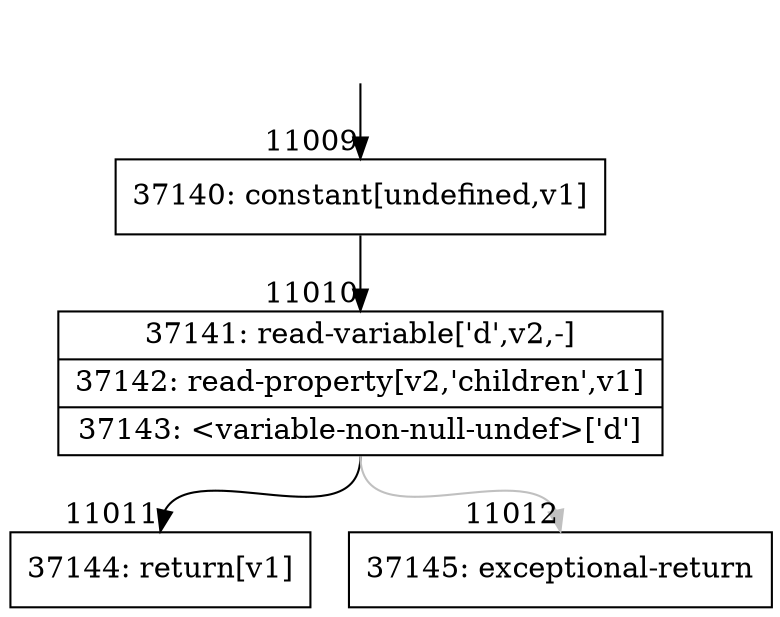 digraph {
rankdir="TD"
BB_entry1007[shape=none,label=""];
BB_entry1007 -> BB11009 [tailport=s, headport=n, headlabel="    11009"]
BB11009 [shape=record label="{37140: constant[undefined,v1]}" ] 
BB11009 -> BB11010 [tailport=s, headport=n, headlabel="      11010"]
BB11010 [shape=record label="{37141: read-variable['d',v2,-]|37142: read-property[v2,'children',v1]|37143: \<variable-non-null-undef\>['d']}" ] 
BB11010 -> BB11011 [tailport=s, headport=n, headlabel="      11011"]
BB11010 -> BB11012 [tailport=s, headport=n, color=gray, headlabel="      11012"]
BB11011 [shape=record label="{37144: return[v1]}" ] 
BB11012 [shape=record label="{37145: exceptional-return}" ] 
//#$~ 6545
}
